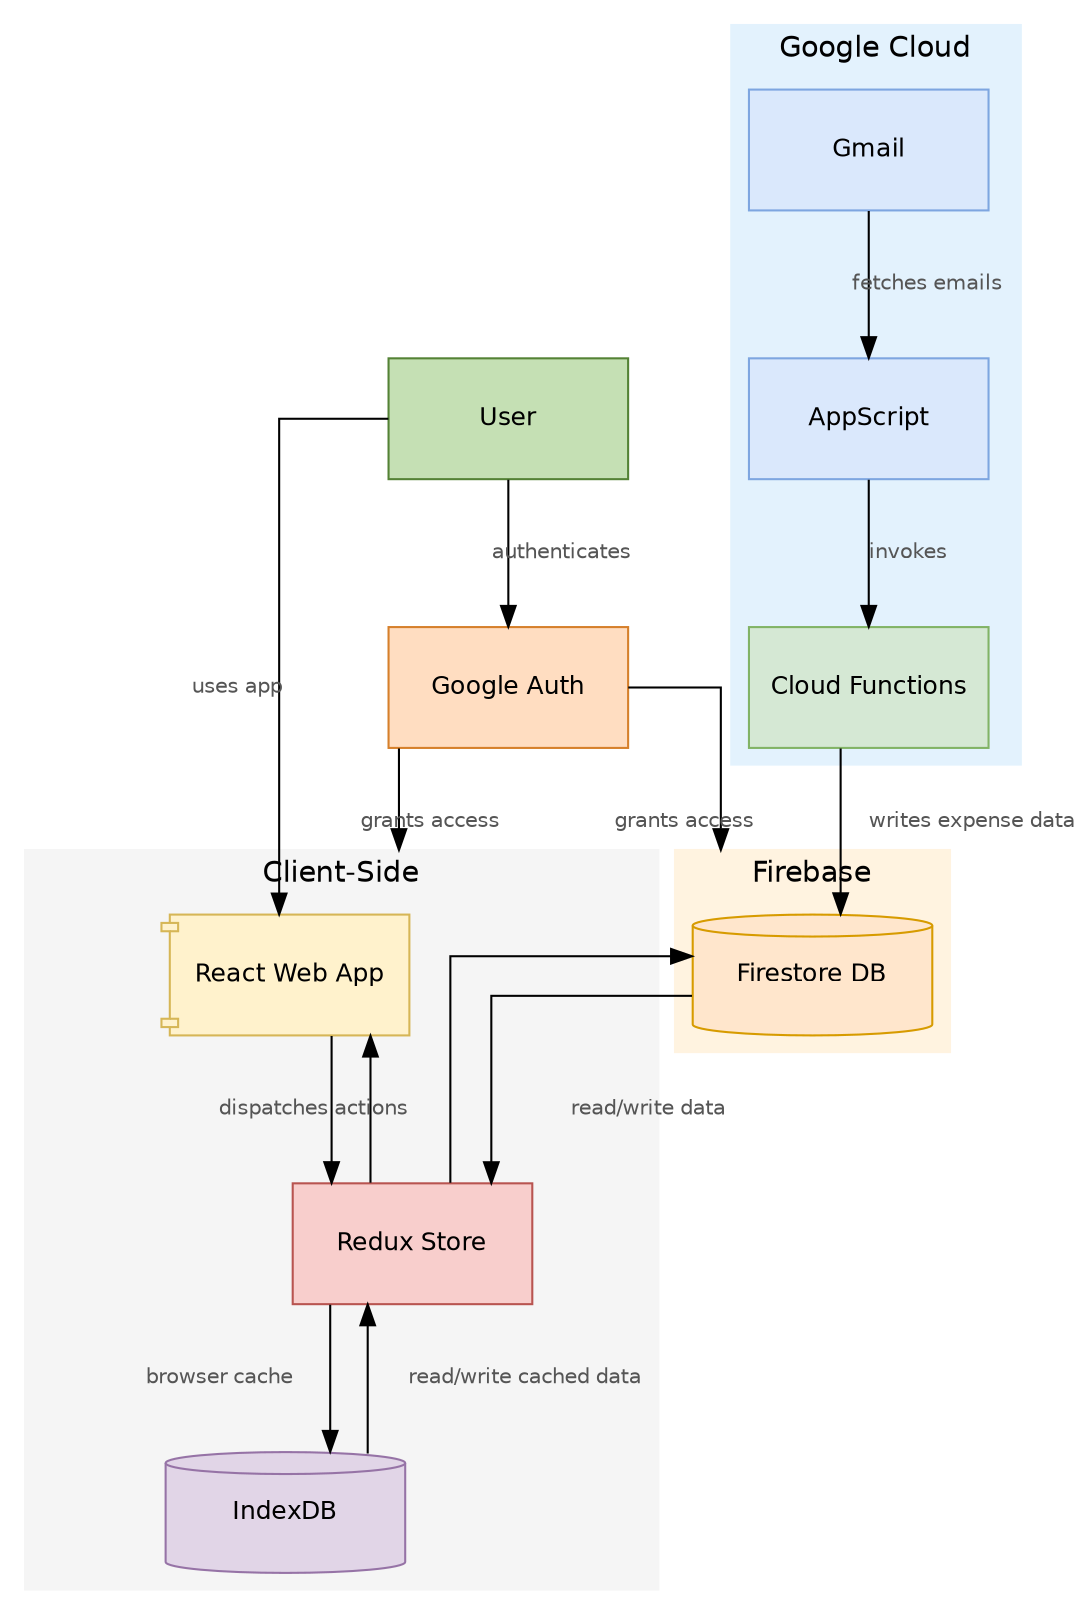 digraph SimpleDataFlow {
    // Basic styling
    graph [rankdir=TB, fontname="Helvetica", splines=ortho, nodesep=0.7, ranksep=0.84, compound=true];
    node [shape=box, style=filled, fontname="Helvetica", fontsize=12, width=1.6, height=0.8];
    edge [fontname="Helvetica", fontsize=10, fontcolor="#555555"];

    // Top-level entities organized in a clear structure
    subgraph cluster_top {
        style="invis";  // invisible container
        rank=same;

        User [label="User", shape=person, fillcolor="#C5E0B4", color="#548235"];
        GoogleAuth [label="Google Auth", shape=shield, fillcolor="#FFDDC1", color="#D6802B"];
    }

    // Client-side components
    subgraph cluster_client {
        label = "Client-Side";
        style = "filled";
        color = "#F5F5F5";
        node [style=filled];

        Frontend [label="React Web App", shape=component, fillcolor="#FFF2CC", color="#D6B656"];
        StateManager [label="Redux Store", fillcolor="#F8CECC", color="#B85450"];
        IndexDB [label="IndexDB", shape=cylinder, fillcolor="#E1D5E7", color="#9673A6"];
    }

    // Google Cloud services
    subgraph cluster_google_cloud {
        label = "Google Cloud";
        style = "filled";
        color = "#E3F2FD";
        node [style=filled];

        Gmail [label="Gmail", shape=box, fillcolor="#DAE8FC", color="#7EA6E0"];
        AppScript [label="AppScript", shape=box, fillcolor="#DAE8FC", color="#7EA6E0"];
        CloudFunctions [label="Cloud Functions", shape=box, fillcolor="#D5E8D4", color="#82B366"];
    }

    // Firebase
    subgraph cluster_firebase {
        label = "Firebase";
        style = "filled";
        color = "#FFF3E0";
        node [style=filled];

        FirestoreDB [label="Firestore DB", shape=cylinder, fillcolor="#FFE6CC", color="#D79B00"];
    }

    // Data Flow
    User -> GoogleAuth [label="authenticates"];
    GoogleAuth -> Frontend [label="grants access", lhead=cluster_client];
    GoogleAuth -> FirestoreDB [label="grants access", lhead=cluster_firebase];
    User -> Frontend [label="uses app"];
    Frontend -> StateManager [label="dispatches actions"];
    StateManager -> Frontend [label=""];
    StateManager -> FirestoreDB [label=""];
    FirestoreDB -> StateManager [label="read/write data"];
    StateManager -> IndexDB [label="browser cache"];
    IndexDB -> StateManager [label="read/write cached data"];
    Gmail -> AppScript [label="fetches emails"];
    AppScript -> CloudFunctions [label="invokes"];
    CloudFunctions -> FirestoreDB [label="writes expense data"];
}
